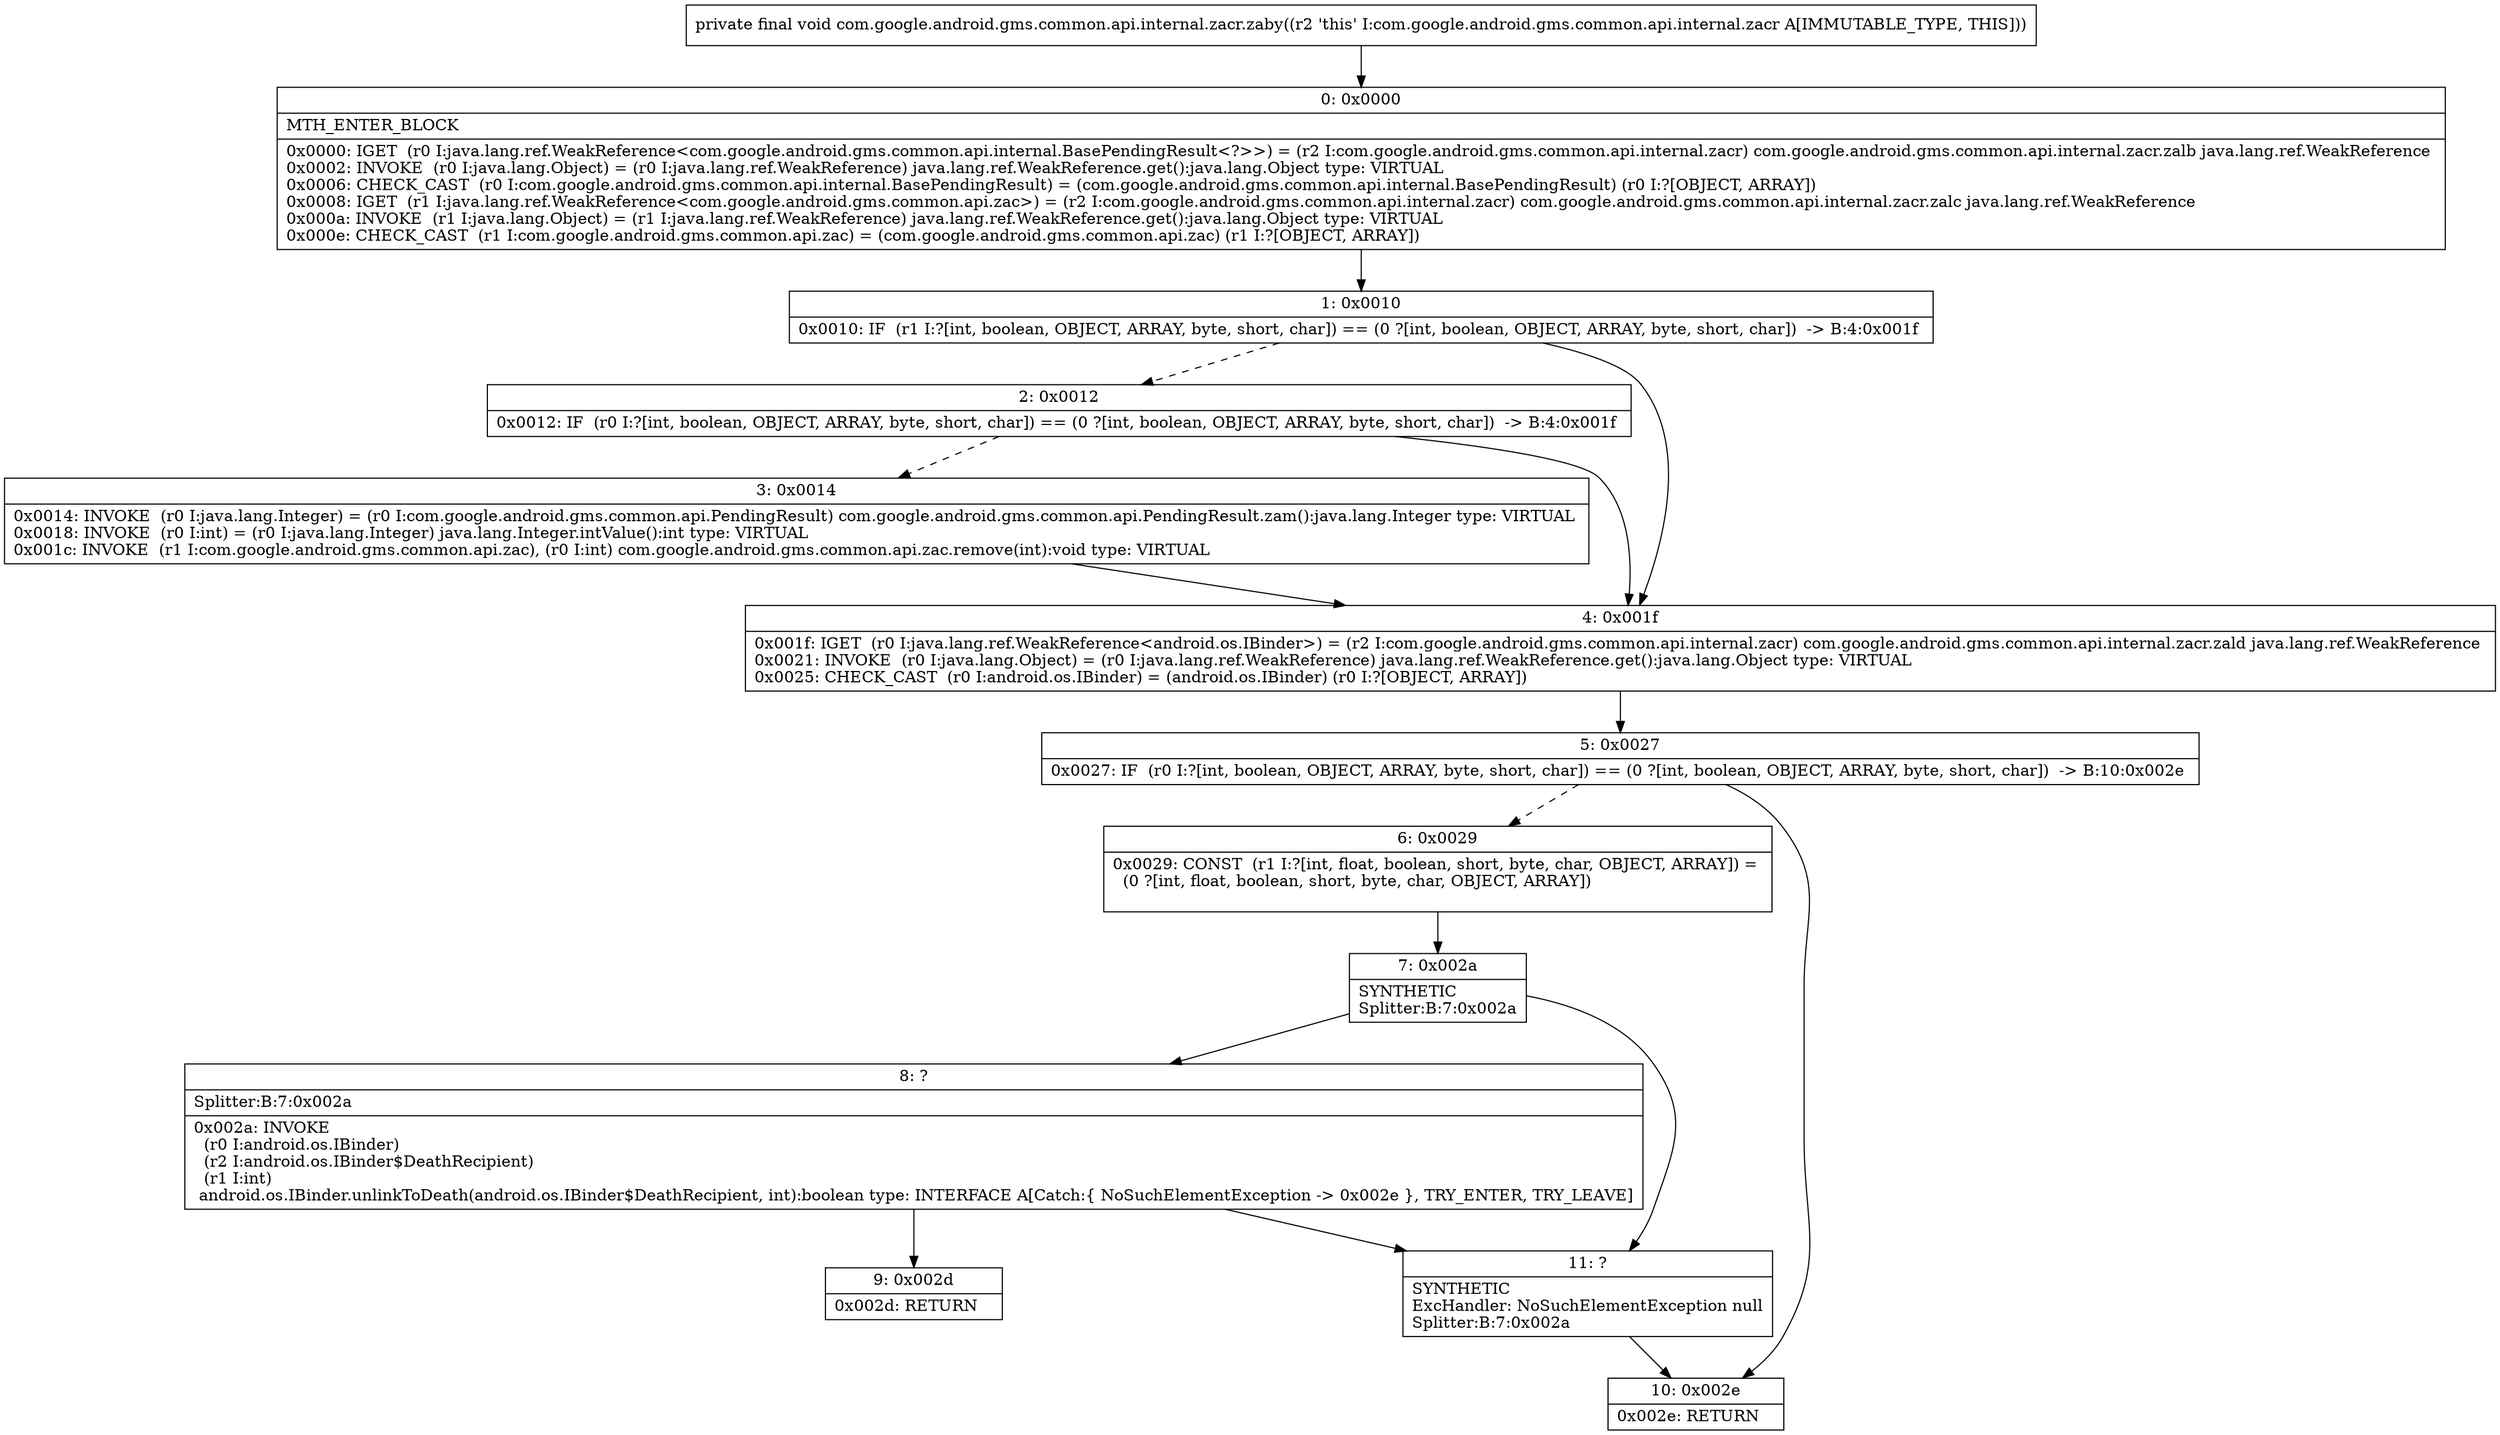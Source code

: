 digraph "CFG forcom.google.android.gms.common.api.internal.zacr.zaby()V" {
Node_0 [shape=record,label="{0\:\ 0x0000|MTH_ENTER_BLOCK\l|0x0000: IGET  (r0 I:java.lang.ref.WeakReference\<com.google.android.gms.common.api.internal.BasePendingResult\<?\>\>) = (r2 I:com.google.android.gms.common.api.internal.zacr) com.google.android.gms.common.api.internal.zacr.zalb java.lang.ref.WeakReference \l0x0002: INVOKE  (r0 I:java.lang.Object) = (r0 I:java.lang.ref.WeakReference) java.lang.ref.WeakReference.get():java.lang.Object type: VIRTUAL \l0x0006: CHECK_CAST  (r0 I:com.google.android.gms.common.api.internal.BasePendingResult) = (com.google.android.gms.common.api.internal.BasePendingResult) (r0 I:?[OBJECT, ARRAY]) \l0x0008: IGET  (r1 I:java.lang.ref.WeakReference\<com.google.android.gms.common.api.zac\>) = (r2 I:com.google.android.gms.common.api.internal.zacr) com.google.android.gms.common.api.internal.zacr.zalc java.lang.ref.WeakReference \l0x000a: INVOKE  (r1 I:java.lang.Object) = (r1 I:java.lang.ref.WeakReference) java.lang.ref.WeakReference.get():java.lang.Object type: VIRTUAL \l0x000e: CHECK_CAST  (r1 I:com.google.android.gms.common.api.zac) = (com.google.android.gms.common.api.zac) (r1 I:?[OBJECT, ARRAY]) \l}"];
Node_1 [shape=record,label="{1\:\ 0x0010|0x0010: IF  (r1 I:?[int, boolean, OBJECT, ARRAY, byte, short, char]) == (0 ?[int, boolean, OBJECT, ARRAY, byte, short, char])  \-\> B:4:0x001f \l}"];
Node_2 [shape=record,label="{2\:\ 0x0012|0x0012: IF  (r0 I:?[int, boolean, OBJECT, ARRAY, byte, short, char]) == (0 ?[int, boolean, OBJECT, ARRAY, byte, short, char])  \-\> B:4:0x001f \l}"];
Node_3 [shape=record,label="{3\:\ 0x0014|0x0014: INVOKE  (r0 I:java.lang.Integer) = (r0 I:com.google.android.gms.common.api.PendingResult) com.google.android.gms.common.api.PendingResult.zam():java.lang.Integer type: VIRTUAL \l0x0018: INVOKE  (r0 I:int) = (r0 I:java.lang.Integer) java.lang.Integer.intValue():int type: VIRTUAL \l0x001c: INVOKE  (r1 I:com.google.android.gms.common.api.zac), (r0 I:int) com.google.android.gms.common.api.zac.remove(int):void type: VIRTUAL \l}"];
Node_4 [shape=record,label="{4\:\ 0x001f|0x001f: IGET  (r0 I:java.lang.ref.WeakReference\<android.os.IBinder\>) = (r2 I:com.google.android.gms.common.api.internal.zacr) com.google.android.gms.common.api.internal.zacr.zald java.lang.ref.WeakReference \l0x0021: INVOKE  (r0 I:java.lang.Object) = (r0 I:java.lang.ref.WeakReference) java.lang.ref.WeakReference.get():java.lang.Object type: VIRTUAL \l0x0025: CHECK_CAST  (r0 I:android.os.IBinder) = (android.os.IBinder) (r0 I:?[OBJECT, ARRAY]) \l}"];
Node_5 [shape=record,label="{5\:\ 0x0027|0x0027: IF  (r0 I:?[int, boolean, OBJECT, ARRAY, byte, short, char]) == (0 ?[int, boolean, OBJECT, ARRAY, byte, short, char])  \-\> B:10:0x002e \l}"];
Node_6 [shape=record,label="{6\:\ 0x0029|0x0029: CONST  (r1 I:?[int, float, boolean, short, byte, char, OBJECT, ARRAY]) = \l  (0 ?[int, float, boolean, short, byte, char, OBJECT, ARRAY])\l \l}"];
Node_7 [shape=record,label="{7\:\ 0x002a|SYNTHETIC\lSplitter:B:7:0x002a\l}"];
Node_8 [shape=record,label="{8\:\ ?|Splitter:B:7:0x002a\l|0x002a: INVOKE  \l  (r0 I:android.os.IBinder)\l  (r2 I:android.os.IBinder$DeathRecipient)\l  (r1 I:int)\l android.os.IBinder.unlinkToDeath(android.os.IBinder$DeathRecipient, int):boolean type: INTERFACE A[Catch:\{ NoSuchElementException \-\> 0x002e \}, TRY_ENTER, TRY_LEAVE]\l}"];
Node_9 [shape=record,label="{9\:\ 0x002d|0x002d: RETURN   \l}"];
Node_10 [shape=record,label="{10\:\ 0x002e|0x002e: RETURN   \l}"];
Node_11 [shape=record,label="{11\:\ ?|SYNTHETIC\lExcHandler: NoSuchElementException null\lSplitter:B:7:0x002a\l}"];
MethodNode[shape=record,label="{private final void com.google.android.gms.common.api.internal.zacr.zaby((r2 'this' I:com.google.android.gms.common.api.internal.zacr A[IMMUTABLE_TYPE, THIS])) }"];
MethodNode -> Node_0;
Node_0 -> Node_1;
Node_1 -> Node_2[style=dashed];
Node_1 -> Node_4;
Node_2 -> Node_3[style=dashed];
Node_2 -> Node_4;
Node_3 -> Node_4;
Node_4 -> Node_5;
Node_5 -> Node_6[style=dashed];
Node_5 -> Node_10;
Node_6 -> Node_7;
Node_7 -> Node_8;
Node_7 -> Node_11;
Node_8 -> Node_9;
Node_8 -> Node_11;
Node_11 -> Node_10;
}

